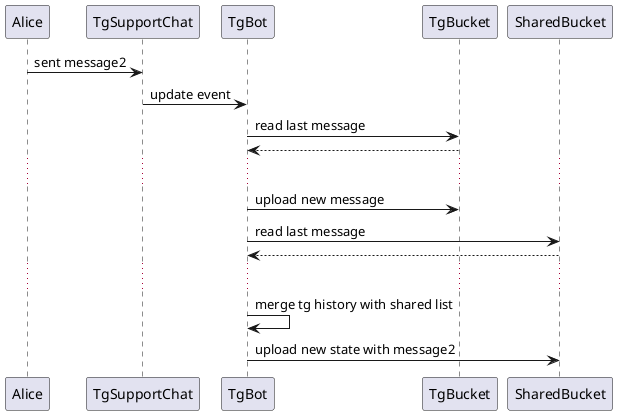 @startuml

Alice -> TgSupportChat: sent message2


TgSupportChat -> TgBot: update event
TgBot -> TgBucket: read last message
TgBucket --> TgBot
...

TgBot -> TgBucket: upload new message

TgBot -> SharedBucket: read last message
SharedBucket --> TgBot

...

TgBot -> TgBot: merge tg history with shared list

TgBot -> SharedBucket: upload new state with message2

@enduml
